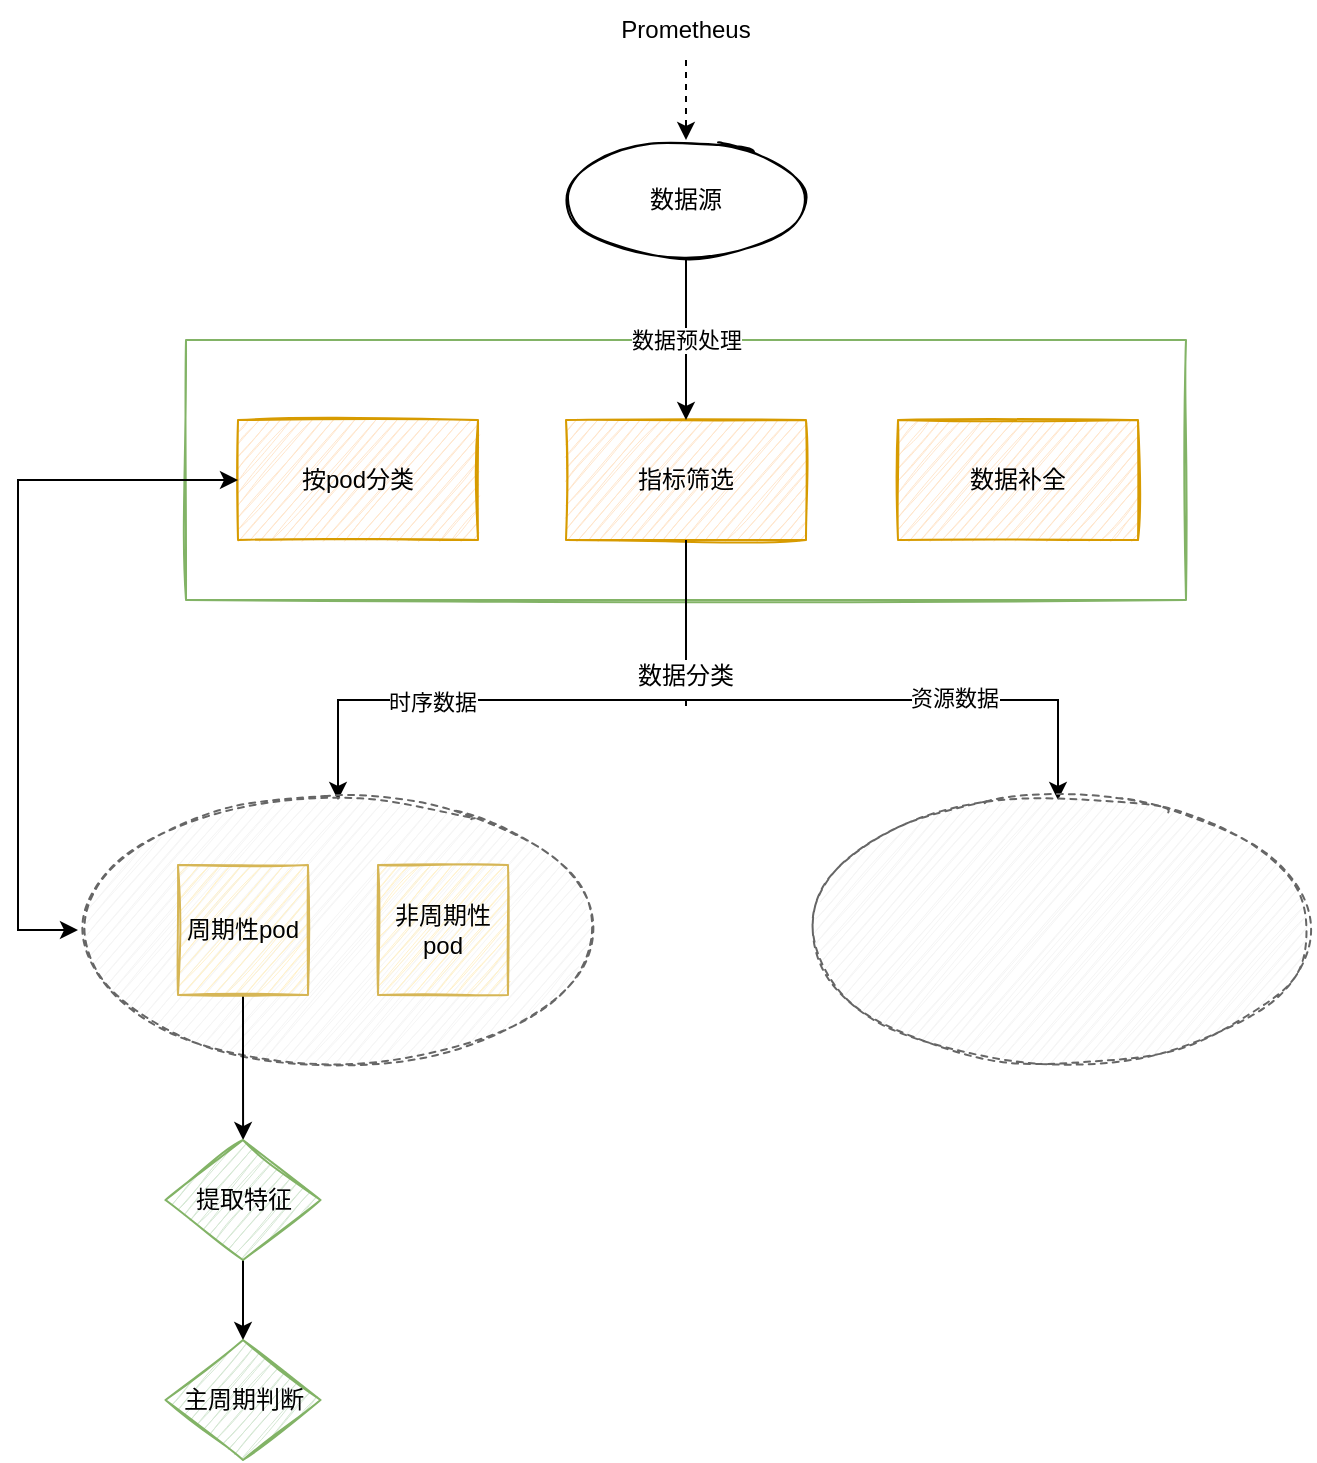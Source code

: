 <mxfile version="20.1.1" type="github" pages="2">
  <diagram id="YCn-9LSZ1nXR-8B2seFL" name="Page-1">
    <mxGraphModel dx="788" dy="561" grid="1" gridSize="10" guides="1" tooltips="1" connect="1" arrows="1" fold="1" page="1" pageScale="1" pageWidth="827" pageHeight="1169" math="0" shadow="0">
      <root>
        <mxCell id="0" />
        <mxCell id="1" parent="0" />
        <mxCell id="oJGpAC8QhAhpul6vFdml-3" value="" style="edgeStyle=orthogonalEdgeStyle;rounded=0;orthogonalLoop=1;jettySize=auto;html=1;dashed=1;" edge="1" parent="1" source="oJGpAC8QhAhpul6vFdml-1" target="oJGpAC8QhAhpul6vFdml-2">
          <mxGeometry relative="1" as="geometry" />
        </mxCell>
        <mxCell id="oJGpAC8QhAhpul6vFdml-1" value="Prometheus" style="text;html=1;strokeColor=none;fillColor=none;align=center;verticalAlign=middle;whiteSpace=wrap;rounded=0;" vertex="1" parent="1">
          <mxGeometry x="354" y="30" width="60" height="30" as="geometry" />
        </mxCell>
        <mxCell id="oJGpAC8QhAhpul6vFdml-2" value="数据源" style="ellipse;whiteSpace=wrap;html=1;sketch=1;" vertex="1" parent="1">
          <mxGeometry x="324" y="100" width="120" height="60" as="geometry" />
        </mxCell>
        <mxCell id="oJGpAC8QhAhpul6vFdml-4" value="" style="rounded=0;whiteSpace=wrap;html=1;sketch=1;fillColor=#FFFFFF;strokeColor=#82b366;" vertex="1" parent="1">
          <mxGeometry x="134" y="200" width="500" height="130" as="geometry" />
        </mxCell>
        <mxCell id="oJGpAC8QhAhpul6vFdml-6" value="按pod分类" style="rounded=0;whiteSpace=wrap;html=1;sketch=1;fillColor=#ffe6cc;strokeColor=#d79b00;" vertex="1" parent="1">
          <mxGeometry x="160" y="240" width="120" height="60" as="geometry" />
        </mxCell>
        <mxCell id="oJGpAC8QhAhpul6vFdml-8" value="指标筛选" style="rounded=0;whiteSpace=wrap;html=1;sketch=1;fillColor=#ffe6cc;strokeColor=#d79b00;" vertex="1" parent="1">
          <mxGeometry x="324" y="240" width="120" height="60" as="geometry" />
        </mxCell>
        <mxCell id="oJGpAC8QhAhpul6vFdml-9" value="数据补全" style="rounded=0;whiteSpace=wrap;html=1;sketch=1;fillColor=#ffe6cc;strokeColor=#d79b00;" vertex="1" parent="1">
          <mxGeometry x="490" y="240" width="120" height="60" as="geometry" />
        </mxCell>
        <mxCell id="oJGpAC8QhAhpul6vFdml-10" value="" style="endArrow=classic;html=1;rounded=0;exitX=0.5;exitY=1;exitDx=0;exitDy=0;entryX=0.5;entryY=0;entryDx=0;entryDy=0;" edge="1" parent="1" source="oJGpAC8QhAhpul6vFdml-2" target="oJGpAC8QhAhpul6vFdml-8">
          <mxGeometry relative="1" as="geometry">
            <mxPoint x="354" y="170" as="sourcePoint" />
            <mxPoint x="454" y="170" as="targetPoint" />
          </mxGeometry>
        </mxCell>
        <mxCell id="oJGpAC8QhAhpul6vFdml-11" value="数据预处理" style="edgeLabel;resizable=0;html=1;align=center;verticalAlign=middle;sketch=1;fillColor=#FFFFFF;" connectable="0" vertex="1" parent="oJGpAC8QhAhpul6vFdml-10">
          <mxGeometry relative="1" as="geometry" />
        </mxCell>
        <mxCell id="oJGpAC8QhAhpul6vFdml-12" value="" style="endArrow=none;html=1;rounded=0;entryX=0.5;entryY=1;entryDx=0;entryDy=0;" edge="1" parent="1" target="oJGpAC8QhAhpul6vFdml-8">
          <mxGeometry width="50" height="50" relative="1" as="geometry">
            <mxPoint x="384" y="360" as="sourcePoint" />
            <mxPoint x="470" y="330" as="targetPoint" />
          </mxGeometry>
        </mxCell>
        <mxCell id="oJGpAC8QhAhpul6vFdml-13" value="数据分类" style="text;html=1;strokeColor=none;fillColor=none;align=center;verticalAlign=middle;whiteSpace=wrap;rounded=0;sketch=1;" vertex="1" parent="1">
          <mxGeometry x="354" y="353" width="60" height="30" as="geometry" />
        </mxCell>
        <mxCell id="oJGpAC8QhAhpul6vFdml-23" value="" style="edgeStyle=elbowEdgeStyle;elbow=vertical;endArrow=classic;html=1;rounded=0;exitX=0.5;exitY=1;exitDx=0;exitDy=0;" edge="1" parent="1" source="oJGpAC8QhAhpul6vFdml-13">
          <mxGeometry width="50" height="50" relative="1" as="geometry">
            <mxPoint x="460" y="380" as="sourcePoint" />
            <mxPoint x="570" y="430" as="targetPoint" />
            <Array as="points">
              <mxPoint x="630" y="380" />
            </Array>
          </mxGeometry>
        </mxCell>
        <mxCell id="oJGpAC8QhAhpul6vFdml-24" value="资源数据" style="edgeLabel;html=1;align=center;verticalAlign=middle;resizable=0;points=[];" vertex="1" connectable="0" parent="oJGpAC8QhAhpul6vFdml-23">
          <mxGeometry x="0.144" y="1" relative="1" as="geometry">
            <mxPoint as="offset" />
          </mxGeometry>
        </mxCell>
        <mxCell id="oJGpAC8QhAhpul6vFdml-25" value="" style="edgeStyle=elbowEdgeStyle;elbow=vertical;endArrow=classic;html=1;rounded=0;exitX=0.5;exitY=1;exitDx=0;exitDy=0;" edge="1" parent="1" source="oJGpAC8QhAhpul6vFdml-13">
          <mxGeometry width="50" height="50" relative="1" as="geometry">
            <mxPoint x="160" y="380" as="sourcePoint" />
            <mxPoint x="210" y="430" as="targetPoint" />
            <Array as="points">
              <mxPoint x="280" y="380" />
              <mxPoint x="320" y="380" />
              <mxPoint x="230" y="380" />
              <mxPoint x="220" y="400" />
            </Array>
          </mxGeometry>
        </mxCell>
        <mxCell id="oJGpAC8QhAhpul6vFdml-26" value="时序数据" style="edgeLabel;html=1;align=center;verticalAlign=middle;resizable=0;points=[];" vertex="1" connectable="0" parent="oJGpAC8QhAhpul6vFdml-25">
          <mxGeometry x="0.144" y="1" relative="1" as="geometry">
            <mxPoint as="offset" />
          </mxGeometry>
        </mxCell>
        <mxCell id="oJGpAC8QhAhpul6vFdml-27" value="" style="ellipse;whiteSpace=wrap;html=1;sketch=1;fillColor=#f5f5f5;fontColor=#333333;strokeColor=#666666;dashed=1;" vertex="1" parent="1">
          <mxGeometry x="80" y="430" width="260" height="130" as="geometry" />
        </mxCell>
        <mxCell id="oJGpAC8QhAhpul6vFdml-28" value="" style="ellipse;whiteSpace=wrap;html=1;sketch=1;fillColor=#f5f5f5;dashed=1;fontColor=#333333;strokeColor=#666666;" vertex="1" parent="1">
          <mxGeometry x="444" y="430" width="254" height="130" as="geometry" />
        </mxCell>
        <mxCell id="oJGpAC8QhAhpul6vFdml-34" value="" style="edgeStyle=orthogonalEdgeStyle;rounded=0;orthogonalLoop=1;jettySize=auto;html=1;" edge="1" parent="1" source="oJGpAC8QhAhpul6vFdml-29" target="oJGpAC8QhAhpul6vFdml-33">
          <mxGeometry relative="1" as="geometry" />
        </mxCell>
        <mxCell id="oJGpAC8QhAhpul6vFdml-29" value="周期性pod" style="whiteSpace=wrap;html=1;aspect=fixed;sketch=1;fillColor=#fff2cc;strokeColor=#d6b656;" vertex="1" parent="1">
          <mxGeometry x="130" y="462.5" width="65" height="65" as="geometry" />
        </mxCell>
        <mxCell id="oJGpAC8QhAhpul6vFdml-30" value="非周期性&lt;br&gt;pod" style="whiteSpace=wrap;html=1;aspect=fixed;sketch=1;fillColor=#fff2cc;strokeColor=#d6b656;" vertex="1" parent="1">
          <mxGeometry x="230" y="462.5" width="65" height="65" as="geometry" />
        </mxCell>
        <mxCell id="oJGpAC8QhAhpul6vFdml-31" value="" style="endArrow=classic;startArrow=classic;html=1;rounded=0;exitX=0;exitY=0.5;exitDx=0;exitDy=0;" edge="1" parent="1" source="oJGpAC8QhAhpul6vFdml-27">
          <mxGeometry width="50" height="50" relative="1" as="geometry">
            <mxPoint x="110" y="320" as="sourcePoint" />
            <mxPoint x="160" y="270" as="targetPoint" />
            <Array as="points">
              <mxPoint x="50" y="495" />
              <mxPoint x="50" y="270" />
            </Array>
          </mxGeometry>
        </mxCell>
        <mxCell id="oJGpAC8QhAhpul6vFdml-36" value="" style="edgeStyle=orthogonalEdgeStyle;rounded=0;orthogonalLoop=1;jettySize=auto;html=1;" edge="1" parent="1" source="oJGpAC8QhAhpul6vFdml-33" target="oJGpAC8QhAhpul6vFdml-35">
          <mxGeometry relative="1" as="geometry" />
        </mxCell>
        <mxCell id="oJGpAC8QhAhpul6vFdml-33" value="提取特征" style="rhombus;whiteSpace=wrap;html=1;fillColor=#d5e8d4;strokeColor=#82b366;sketch=1;" vertex="1" parent="1">
          <mxGeometry x="123.75" y="600" width="77.5" height="60" as="geometry" />
        </mxCell>
        <mxCell id="oJGpAC8QhAhpul6vFdml-35" value="主周期判断" style="rhombus;whiteSpace=wrap;html=1;fillColor=#d5e8d4;strokeColor=#82b366;sketch=1;" vertex="1" parent="1">
          <mxGeometry x="123.75" y="700" width="77.5" height="60" as="geometry" />
        </mxCell>
      </root>
    </mxGraphModel>
  </diagram>
  <diagram id="BnVX2TDHJi9XgaLCjJ5Y" name="Page-2">
    <mxGraphModel dx="946" dy="673" grid="1" gridSize="10" guides="1" tooltips="1" connect="1" arrows="1" fold="1" page="1" pageScale="1" pageWidth="827" pageHeight="1169" math="0" shadow="0">
      <root>
        <mxCell id="0" />
        <mxCell id="1" parent="0" />
      </root>
    </mxGraphModel>
  </diagram>
</mxfile>
